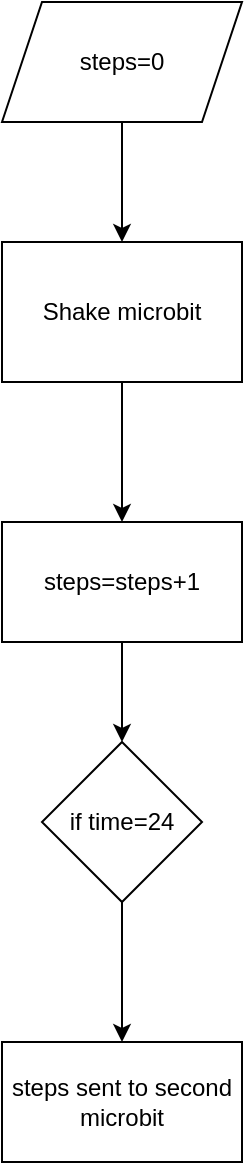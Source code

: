 <mxfile version="24.0.5" type="github">
  <diagram id="C5RBs43oDa-KdzZeNtuy" name="Page-1">
    <mxGraphModel dx="2261" dy="780" grid="1" gridSize="10" guides="1" tooltips="1" connect="1" arrows="1" fold="1" page="1" pageScale="1" pageWidth="827" pageHeight="1169" math="0" shadow="0">
      <root>
        <mxCell id="WIyWlLk6GJQsqaUBKTNV-0" />
        <mxCell id="WIyWlLk6GJQsqaUBKTNV-1" parent="WIyWlLk6GJQsqaUBKTNV-0" />
        <mxCell id="dmr-9X637sn1EO4gZVLF-7" value="" style="edgeStyle=orthogonalEdgeStyle;rounded=0;orthogonalLoop=1;jettySize=auto;html=1;" edge="1" parent="WIyWlLk6GJQsqaUBKTNV-1" source="dmr-9X637sn1EO4gZVLF-0" target="dmr-9X637sn1EO4gZVLF-3">
          <mxGeometry relative="1" as="geometry" />
        </mxCell>
        <mxCell id="dmr-9X637sn1EO4gZVLF-0" value="Shake microbit" style="rounded=0;whiteSpace=wrap;html=1;" vertex="1" parent="WIyWlLk6GJQsqaUBKTNV-1">
          <mxGeometry x="-510" y="130" width="120" height="70" as="geometry" />
        </mxCell>
        <mxCell id="dmr-9X637sn1EO4gZVLF-11" value="" style="edgeStyle=orthogonalEdgeStyle;rounded=0;orthogonalLoop=1;jettySize=auto;html=1;" edge="1" parent="WIyWlLk6GJQsqaUBKTNV-1" source="dmr-9X637sn1EO4gZVLF-3" target="dmr-9X637sn1EO4gZVLF-10">
          <mxGeometry relative="1" as="geometry" />
        </mxCell>
        <mxCell id="dmr-9X637sn1EO4gZVLF-3" value="steps=steps+1" style="rounded=0;whiteSpace=wrap;html=1;" vertex="1" parent="WIyWlLk6GJQsqaUBKTNV-1">
          <mxGeometry x="-510" y="270" width="120" height="60" as="geometry" />
        </mxCell>
        <mxCell id="dmr-9X637sn1EO4gZVLF-9" value="" style="edgeStyle=orthogonalEdgeStyle;rounded=0;orthogonalLoop=1;jettySize=auto;html=1;" edge="1" parent="WIyWlLk6GJQsqaUBKTNV-1" source="dmr-9X637sn1EO4gZVLF-8" target="dmr-9X637sn1EO4gZVLF-0">
          <mxGeometry relative="1" as="geometry" />
        </mxCell>
        <mxCell id="dmr-9X637sn1EO4gZVLF-8" value="steps=0" style="shape=parallelogram;perimeter=parallelogramPerimeter;whiteSpace=wrap;html=1;fixedSize=1;" vertex="1" parent="WIyWlLk6GJQsqaUBKTNV-1">
          <mxGeometry x="-510" y="10" width="120" height="60" as="geometry" />
        </mxCell>
        <mxCell id="dmr-9X637sn1EO4gZVLF-13" value="" style="edgeStyle=orthogonalEdgeStyle;rounded=0;orthogonalLoop=1;jettySize=auto;html=1;" edge="1" parent="WIyWlLk6GJQsqaUBKTNV-1" source="dmr-9X637sn1EO4gZVLF-10" target="dmr-9X637sn1EO4gZVLF-12">
          <mxGeometry relative="1" as="geometry" />
        </mxCell>
        <mxCell id="dmr-9X637sn1EO4gZVLF-10" value="if time=24" style="rhombus;whiteSpace=wrap;html=1;" vertex="1" parent="WIyWlLk6GJQsqaUBKTNV-1">
          <mxGeometry x="-490" y="380" width="80" height="80" as="geometry" />
        </mxCell>
        <mxCell id="dmr-9X637sn1EO4gZVLF-12" value="steps sent to second microbit" style="rounded=0;whiteSpace=wrap;html=1;" vertex="1" parent="WIyWlLk6GJQsqaUBKTNV-1">
          <mxGeometry x="-510" y="530" width="120" height="60" as="geometry" />
        </mxCell>
      </root>
    </mxGraphModel>
  </diagram>
</mxfile>
